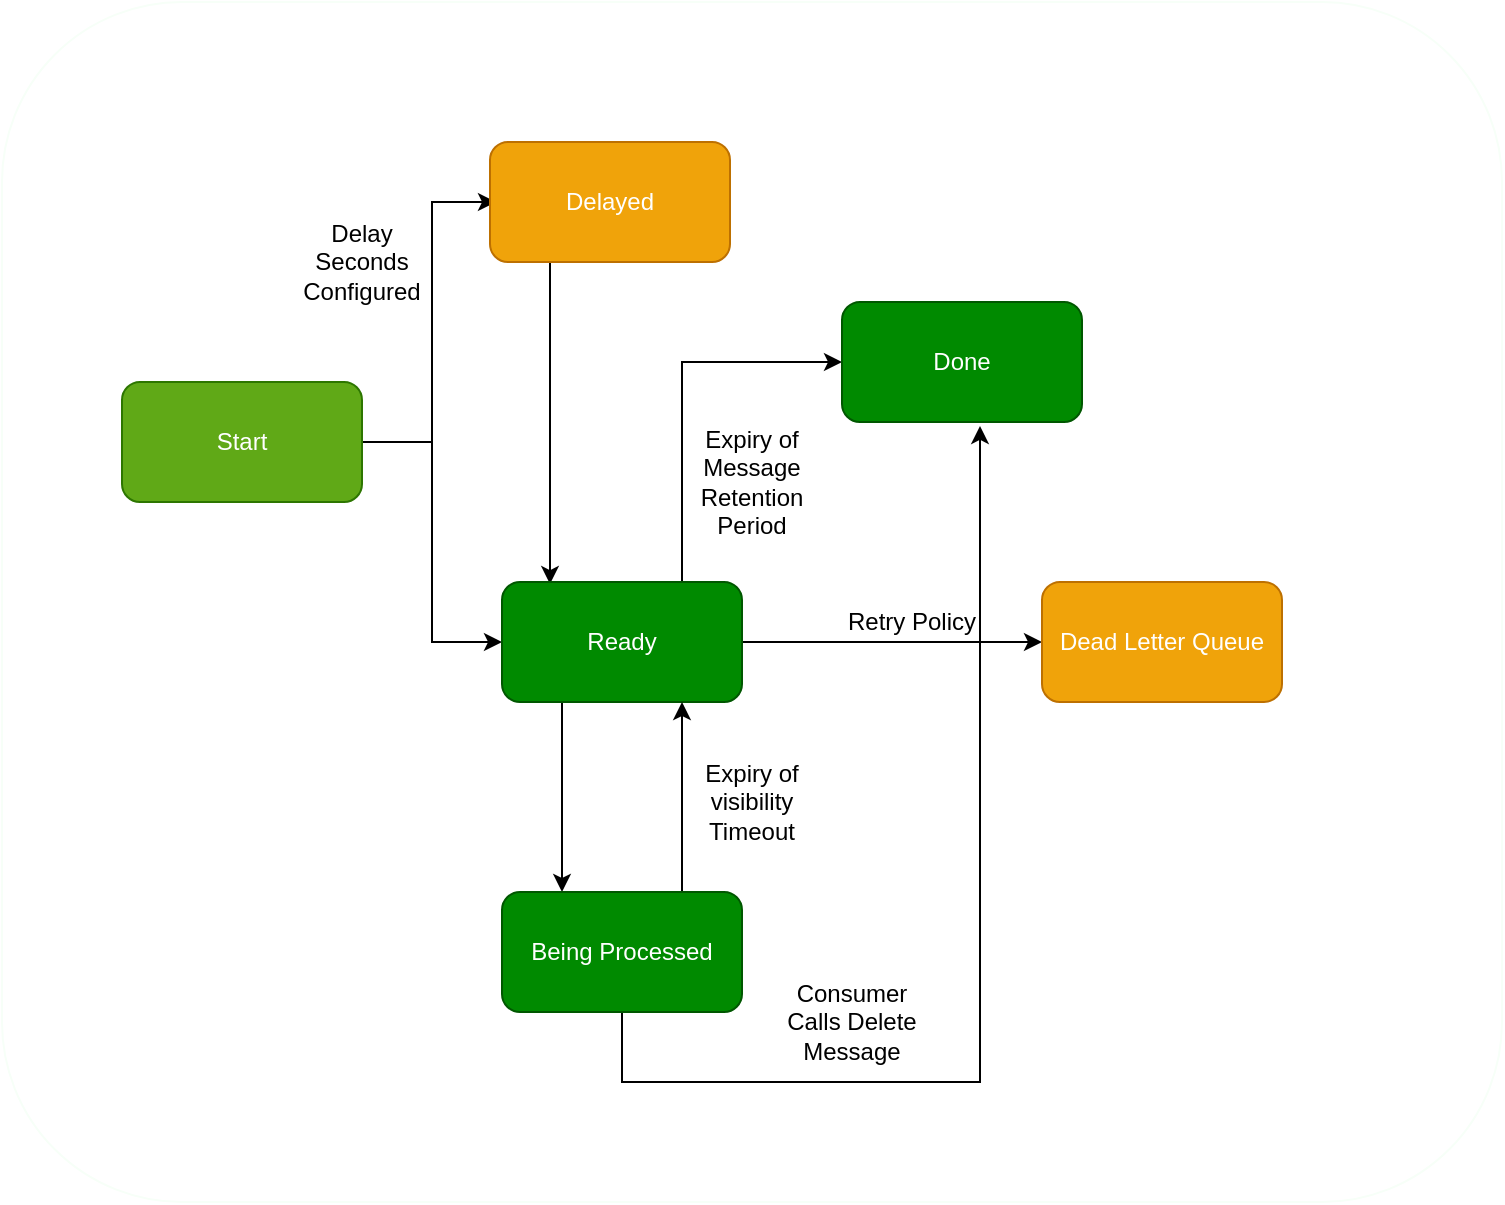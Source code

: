 <mxfile version="12.9.9" type="device"><diagram id="NvpqJBKRmjGPZKzPypbm" name="Page-1"><mxGraphModel dx="1157" dy="786" grid="1" gridSize="10" guides="1" tooltips="1" connect="1" arrows="1" fold="1" page="1" pageScale="1" pageWidth="1654" pageHeight="1169" math="0" shadow="0"><root><mxCell id="0"/><mxCell id="1" parent="0"/><mxCell id="KvM2k1pk8ylGbGRoQ9Uq-1" value="" style="rounded=1;whiteSpace=wrap;html=1;strokeColor=#F7FFF8;" vertex="1" parent="1"><mxGeometry x="110" y="110" width="750" height="600" as="geometry"/></mxCell><mxCell id="FXB8UgUQol0CtkJiGUYg-68" style="edgeStyle=orthogonalEdgeStyle;rounded=0;orthogonalLoop=1;jettySize=auto;html=1;exitX=1;exitY=0.5;exitDx=0;exitDy=0;entryX=0;entryY=0.5;entryDx=0;entryDy=0;" parent="1" edge="1"><mxGeometry relative="1" as="geometry"><mxPoint x="293" y="330" as="sourcePoint"/><mxPoint x="357" y="210" as="targetPoint"/><Array as="points"><mxPoint x="325" y="330"/><mxPoint x="325" y="210"/></Array></mxGeometry></mxCell><mxCell id="FXB8UgUQol0CtkJiGUYg-75" style="edgeStyle=orthogonalEdgeStyle;rounded=0;orthogonalLoop=1;jettySize=auto;html=1;exitX=1;exitY=0.5;exitDx=0;exitDy=0;entryX=0;entryY=0.5;entryDx=0;entryDy=0;" parent="1" source="FXB8UgUQol0CtkJiGUYg-62" target="FXB8UgUQol0CtkJiGUYg-64" edge="1"><mxGeometry relative="1" as="geometry"/></mxCell><mxCell id="FXB8UgUQol0CtkJiGUYg-62" value="Start" style="rounded=1;whiteSpace=wrap;html=1;fillColor=#60a917;strokeColor=#2D7600;fontColor=#ffffff;" parent="1" vertex="1"><mxGeometry x="170" y="300" width="120" height="60" as="geometry"/></mxCell><mxCell id="FXB8UgUQol0CtkJiGUYg-77" style="edgeStyle=orthogonalEdgeStyle;rounded=0;orthogonalLoop=1;jettySize=auto;html=1;exitX=0.25;exitY=1;exitDx=0;exitDy=0;entryX=0.2;entryY=0.017;entryDx=0;entryDy=0;entryPerimeter=0;" parent="1" source="FXB8UgUQol0CtkJiGUYg-63" target="FXB8UgUQol0CtkJiGUYg-64" edge="1"><mxGeometry relative="1" as="geometry"/></mxCell><mxCell id="FXB8UgUQol0CtkJiGUYg-63" value="Delayed" style="rounded=1;whiteSpace=wrap;html=1;fillColor=#f0a30a;strokeColor=#BD7000;fontColor=#ffffff;" parent="1" vertex="1"><mxGeometry x="354" y="180" width="120" height="60" as="geometry"/></mxCell><mxCell id="FXB8UgUQol0CtkJiGUYg-76" style="edgeStyle=orthogonalEdgeStyle;rounded=0;orthogonalLoop=1;jettySize=auto;html=1;exitX=0.25;exitY=1;exitDx=0;exitDy=0;entryX=0.25;entryY=0;entryDx=0;entryDy=0;" parent="1" source="FXB8UgUQol0CtkJiGUYg-64" target="FXB8UgUQol0CtkJiGUYg-66" edge="1"><mxGeometry relative="1" as="geometry"/></mxCell><mxCell id="FXB8UgUQol0CtkJiGUYg-78" style="edgeStyle=orthogonalEdgeStyle;rounded=0;orthogonalLoop=1;jettySize=auto;html=1;exitX=0.75;exitY=0;exitDx=0;exitDy=0;entryX=0;entryY=0.5;entryDx=0;entryDy=0;" parent="1" source="FXB8UgUQol0CtkJiGUYg-64" target="FXB8UgUQol0CtkJiGUYg-65" edge="1"><mxGeometry relative="1" as="geometry"/></mxCell><mxCell id="FXB8UgUQol0CtkJiGUYg-79" style="edgeStyle=orthogonalEdgeStyle;rounded=0;orthogonalLoop=1;jettySize=auto;html=1;exitX=1;exitY=0.5;exitDx=0;exitDy=0;" parent="1" source="FXB8UgUQol0CtkJiGUYg-64" target="FXB8UgUQol0CtkJiGUYg-67" edge="1"><mxGeometry relative="1" as="geometry"/></mxCell><mxCell id="FXB8UgUQol0CtkJiGUYg-64" value="Ready" style="rounded=1;whiteSpace=wrap;html=1;fillColor=#008a00;strokeColor=#005700;fontColor=#ffffff;" parent="1" vertex="1"><mxGeometry x="360" y="400" width="120" height="60" as="geometry"/></mxCell><mxCell id="FXB8UgUQol0CtkJiGUYg-65" value="Done" style="rounded=1;whiteSpace=wrap;html=1;fillColor=#008a00;strokeColor=#005700;fontColor=#ffffff;" parent="1" vertex="1"><mxGeometry x="530" y="260" width="120" height="60" as="geometry"/></mxCell><mxCell id="FXB8UgUQol0CtkJiGUYg-71" style="edgeStyle=orthogonalEdgeStyle;rounded=0;orthogonalLoop=1;jettySize=auto;html=1;exitX=0.5;exitY=1;exitDx=0;exitDy=0;entryX=0.575;entryY=1.033;entryDx=0;entryDy=0;entryPerimeter=0;" parent="1" source="FXB8UgUQol0CtkJiGUYg-66" target="FXB8UgUQol0CtkJiGUYg-65" edge="1"><mxGeometry relative="1" as="geometry"><Array as="points"><mxPoint x="420" y="650"/><mxPoint x="599" y="650"/></Array></mxGeometry></mxCell><mxCell id="FXB8UgUQol0CtkJiGUYg-73" style="edgeStyle=orthogonalEdgeStyle;rounded=0;orthogonalLoop=1;jettySize=auto;html=1;exitX=0.75;exitY=0;exitDx=0;exitDy=0;" parent="1" source="FXB8UgUQol0CtkJiGUYg-66" edge="1"><mxGeometry relative="1" as="geometry"><mxPoint x="450" y="460" as="targetPoint"/><Array as="points"><mxPoint x="450" y="460"/></Array></mxGeometry></mxCell><mxCell id="FXB8UgUQol0CtkJiGUYg-66" value="Being Processed" style="rounded=1;whiteSpace=wrap;html=1;fillColor=#008a00;strokeColor=#005700;fontColor=#ffffff;" parent="1" vertex="1"><mxGeometry x="360" y="555" width="120" height="60" as="geometry"/></mxCell><mxCell id="FXB8UgUQol0CtkJiGUYg-67" value="Dead Letter Queue" style="rounded=1;whiteSpace=wrap;html=1;fillColor=#f0a30a;strokeColor=#BD7000;fontColor=#ffffff;" parent="1" vertex="1"><mxGeometry x="630" y="400" width="120" height="60" as="geometry"/></mxCell><mxCell id="FXB8UgUQol0CtkJiGUYg-80" value="Delay Seconds Configured" style="text;html=1;strokeColor=none;fillColor=none;align=center;verticalAlign=middle;whiteSpace=wrap;rounded=0;" parent="1" vertex="1"><mxGeometry x="270" y="230" width="40" height="20" as="geometry"/></mxCell><mxCell id="FXB8UgUQol0CtkJiGUYg-81" value="Expiry of Message Retention Period" style="text;html=1;strokeColor=none;fillColor=none;align=center;verticalAlign=middle;whiteSpace=wrap;rounded=0;" parent="1" vertex="1"><mxGeometry x="450" y="340" width="70" height="20" as="geometry"/></mxCell><mxCell id="FXB8UgUQol0CtkJiGUYg-82" value="Consumer Calls Delete Message" style="text;html=1;strokeColor=none;fillColor=none;align=center;verticalAlign=middle;whiteSpace=wrap;rounded=0;" parent="1" vertex="1"><mxGeometry x="500" y="610" width="70" height="20" as="geometry"/></mxCell><mxCell id="FXB8UgUQol0CtkJiGUYg-83" value="Expiry of visibility Timeout" style="text;html=1;strokeColor=none;fillColor=none;align=center;verticalAlign=middle;whiteSpace=wrap;rounded=0;" parent="1" vertex="1"><mxGeometry x="450" y="500" width="70" height="20" as="geometry"/></mxCell><mxCell id="FXB8UgUQol0CtkJiGUYg-84" value="Retry Policy" style="text;html=1;strokeColor=none;fillColor=none;align=center;verticalAlign=middle;whiteSpace=wrap;rounded=0;" parent="1" vertex="1"><mxGeometry x="530" y="410" width="70" height="20" as="geometry"/></mxCell></root></mxGraphModel></diagram></mxfile>